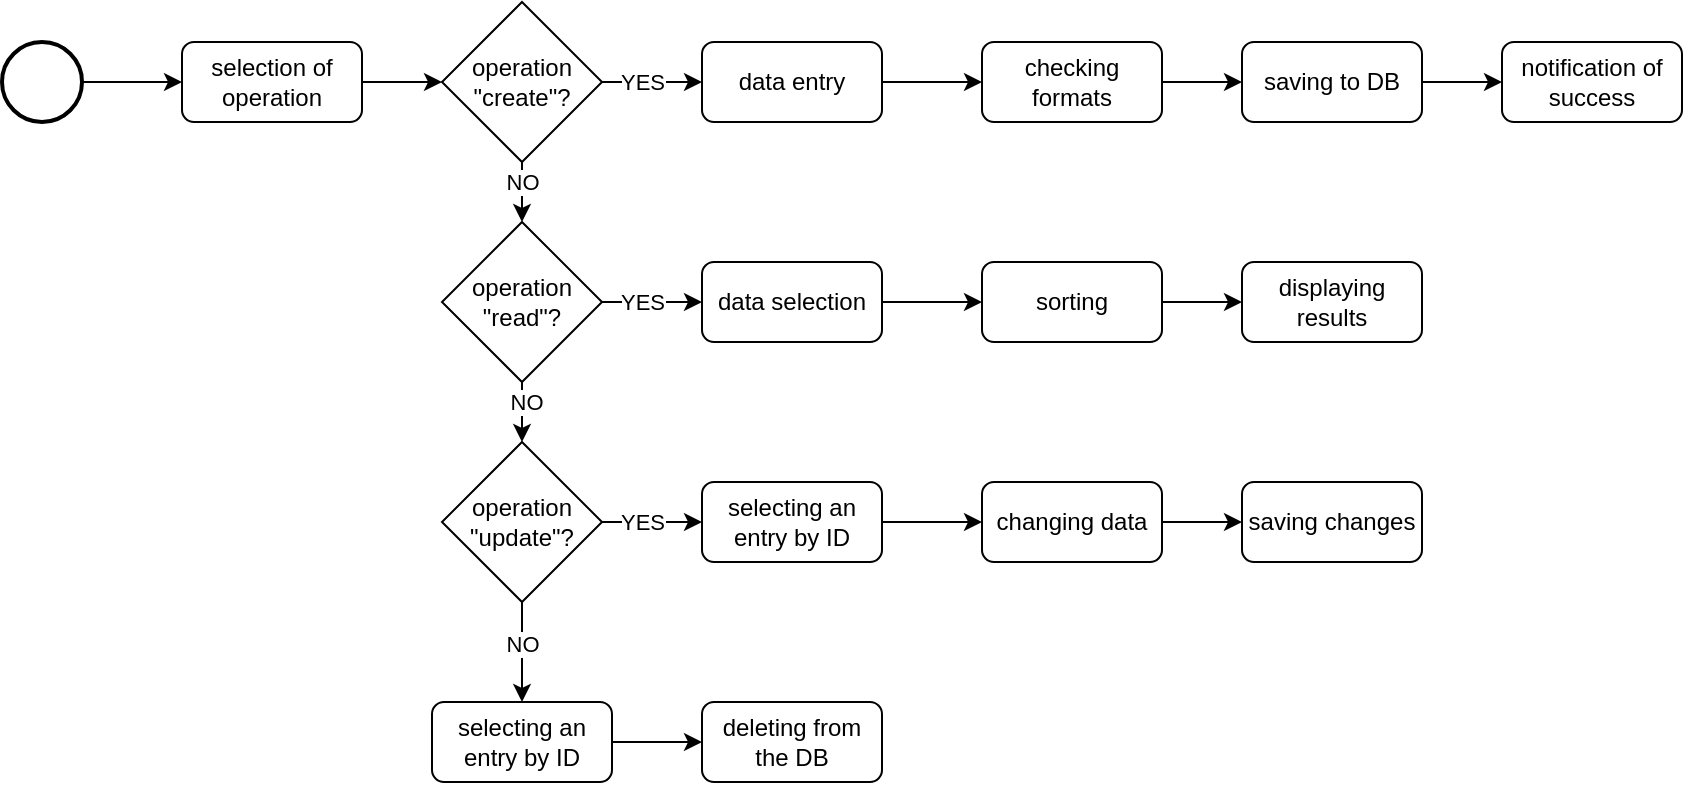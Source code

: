 <mxfile version="27.0.9">
  <diagram name="Страница — 1" id="DzlrcZ1lR0qxh5Cl1SO4">
    <mxGraphModel dx="1385" dy="788" grid="1" gridSize="10" guides="1" tooltips="1" connect="1" arrows="1" fold="1" page="1" pageScale="1" pageWidth="827" pageHeight="1169" math="0" shadow="0">
      <root>
        <mxCell id="0" />
        <mxCell id="1" parent="0" />
        <mxCell id="Xxk5vgdMW-sVLQJt6k9r-4" style="edgeStyle=orthogonalEdgeStyle;rounded=0;orthogonalLoop=1;jettySize=auto;html=1;" edge="1" parent="1" source="Xxk5vgdMW-sVLQJt6k9r-2" target="Xxk5vgdMW-sVLQJt6k9r-3">
          <mxGeometry relative="1" as="geometry" />
        </mxCell>
        <mxCell id="Xxk5vgdMW-sVLQJt6k9r-2" value="" style="strokeWidth=2;html=1;shape=mxgraph.flowchart.start_2;whiteSpace=wrap;" vertex="1" parent="1">
          <mxGeometry x="40" y="100" width="40" height="40" as="geometry" />
        </mxCell>
        <mxCell id="Xxk5vgdMW-sVLQJt6k9r-10" style="edgeStyle=orthogonalEdgeStyle;rounded=0;orthogonalLoop=1;jettySize=auto;html=1;" edge="1" parent="1" source="Xxk5vgdMW-sVLQJt6k9r-3" target="Xxk5vgdMW-sVLQJt6k9r-5">
          <mxGeometry relative="1" as="geometry" />
        </mxCell>
        <mxCell id="Xxk5vgdMW-sVLQJt6k9r-3" value="selection of operation" style="rounded=1;whiteSpace=wrap;html=1;" vertex="1" parent="1">
          <mxGeometry x="130" y="100" width="90" height="40" as="geometry" />
        </mxCell>
        <mxCell id="Xxk5vgdMW-sVLQJt6k9r-11" style="edgeStyle=orthogonalEdgeStyle;rounded=0;orthogonalLoop=1;jettySize=auto;html=1;" edge="1" parent="1" source="Xxk5vgdMW-sVLQJt6k9r-5" target="Xxk5vgdMW-sVLQJt6k9r-6">
          <mxGeometry relative="1" as="geometry" />
        </mxCell>
        <mxCell id="Xxk5vgdMW-sVLQJt6k9r-15" value="YES" style="edgeLabel;html=1;align=center;verticalAlign=middle;resizable=0;points=[];" vertex="1" connectable="0" parent="Xxk5vgdMW-sVLQJt6k9r-11">
          <mxGeometry x="0.08" y="-3" relative="1" as="geometry">
            <mxPoint x="-7" y="-3" as="offset" />
          </mxGeometry>
        </mxCell>
        <mxCell id="Xxk5vgdMW-sVLQJt6k9r-19" style="edgeStyle=orthogonalEdgeStyle;rounded=0;orthogonalLoop=1;jettySize=auto;html=1;" edge="1" parent="1" source="Xxk5vgdMW-sVLQJt6k9r-5" target="Xxk5vgdMW-sVLQJt6k9r-16">
          <mxGeometry relative="1" as="geometry" />
        </mxCell>
        <mxCell id="Xxk5vgdMW-sVLQJt6k9r-20" value="NO" style="edgeLabel;html=1;align=center;verticalAlign=middle;resizable=0;points=[];" vertex="1" connectable="0" parent="Xxk5vgdMW-sVLQJt6k9r-19">
          <mxGeometry x="-0.68" y="6" relative="1" as="geometry">
            <mxPoint x="-6" y="2" as="offset" />
          </mxGeometry>
        </mxCell>
        <mxCell id="Xxk5vgdMW-sVLQJt6k9r-5" value="operation &quot;create&quot;?" style="rhombus;whiteSpace=wrap;html=1;" vertex="1" parent="1">
          <mxGeometry x="260" y="80" width="80" height="80" as="geometry" />
        </mxCell>
        <mxCell id="Xxk5vgdMW-sVLQJt6k9r-12" style="edgeStyle=orthogonalEdgeStyle;rounded=0;orthogonalLoop=1;jettySize=auto;html=1;entryX=0;entryY=0.5;entryDx=0;entryDy=0;" edge="1" parent="1" source="Xxk5vgdMW-sVLQJt6k9r-6" target="Xxk5vgdMW-sVLQJt6k9r-7">
          <mxGeometry relative="1" as="geometry" />
        </mxCell>
        <mxCell id="Xxk5vgdMW-sVLQJt6k9r-6" value="data entry" style="rounded=1;whiteSpace=wrap;html=1;" vertex="1" parent="1">
          <mxGeometry x="390" y="100" width="90" height="40" as="geometry" />
        </mxCell>
        <mxCell id="Xxk5vgdMW-sVLQJt6k9r-13" style="edgeStyle=orthogonalEdgeStyle;rounded=0;orthogonalLoop=1;jettySize=auto;html=1;entryX=0;entryY=0.5;entryDx=0;entryDy=0;" edge="1" parent="1" source="Xxk5vgdMW-sVLQJt6k9r-7" target="Xxk5vgdMW-sVLQJt6k9r-8">
          <mxGeometry relative="1" as="geometry" />
        </mxCell>
        <mxCell id="Xxk5vgdMW-sVLQJt6k9r-7" value="checking formats" style="rounded=1;whiteSpace=wrap;html=1;" vertex="1" parent="1">
          <mxGeometry x="530" y="100" width="90" height="40" as="geometry" />
        </mxCell>
        <mxCell id="Xxk5vgdMW-sVLQJt6k9r-14" style="edgeStyle=orthogonalEdgeStyle;rounded=0;orthogonalLoop=1;jettySize=auto;html=1;" edge="1" parent="1" source="Xxk5vgdMW-sVLQJt6k9r-8" target="Xxk5vgdMW-sVLQJt6k9r-9">
          <mxGeometry relative="1" as="geometry" />
        </mxCell>
        <mxCell id="Xxk5vgdMW-sVLQJt6k9r-8" value="saving to DB" style="rounded=1;whiteSpace=wrap;html=1;" vertex="1" parent="1">
          <mxGeometry x="660" y="100" width="90" height="40" as="geometry" />
        </mxCell>
        <mxCell id="Xxk5vgdMW-sVLQJt6k9r-9" value="notification of success" style="rounded=1;whiteSpace=wrap;html=1;" vertex="1" parent="1">
          <mxGeometry x="790" y="100" width="90" height="40" as="geometry" />
        </mxCell>
        <mxCell id="Xxk5vgdMW-sVLQJt6k9r-21" value="" style="edgeStyle=orthogonalEdgeStyle;rounded=0;orthogonalLoop=1;jettySize=auto;html=1;" edge="1" parent="1" source="Xxk5vgdMW-sVLQJt6k9r-16" target="Xxk5vgdMW-sVLQJt6k9r-17">
          <mxGeometry relative="1" as="geometry" />
        </mxCell>
        <mxCell id="Xxk5vgdMW-sVLQJt6k9r-23" value="NO" style="edgeLabel;html=1;align=center;verticalAlign=middle;resizable=0;points=[];" vertex="1" connectable="0" parent="Xxk5vgdMW-sVLQJt6k9r-21">
          <mxGeometry x="0.2" y="2" relative="1" as="geometry">
            <mxPoint as="offset" />
          </mxGeometry>
        </mxCell>
        <mxCell id="Xxk5vgdMW-sVLQJt6k9r-28" style="edgeStyle=orthogonalEdgeStyle;rounded=0;orthogonalLoop=1;jettySize=auto;html=1;" edge="1" parent="1" source="Xxk5vgdMW-sVLQJt6k9r-16" target="Xxk5vgdMW-sVLQJt6k9r-25">
          <mxGeometry relative="1" as="geometry" />
        </mxCell>
        <mxCell id="Xxk5vgdMW-sVLQJt6k9r-31" value="YES" style="edgeLabel;html=1;align=center;verticalAlign=middle;resizable=0;points=[];" vertex="1" connectable="0" parent="Xxk5vgdMW-sVLQJt6k9r-28">
          <mxGeometry x="-0.56" y="1" relative="1" as="geometry">
            <mxPoint x="9" y="1" as="offset" />
          </mxGeometry>
        </mxCell>
        <mxCell id="Xxk5vgdMW-sVLQJt6k9r-16" value="operation &quot;read&quot;?" style="rhombus;whiteSpace=wrap;html=1;" vertex="1" parent="1">
          <mxGeometry x="260" y="190" width="80" height="80" as="geometry" />
        </mxCell>
        <mxCell id="Xxk5vgdMW-sVLQJt6k9r-35" style="edgeStyle=orthogonalEdgeStyle;rounded=0;orthogonalLoop=1;jettySize=auto;html=1;" edge="1" parent="1" source="Xxk5vgdMW-sVLQJt6k9r-17" target="Xxk5vgdMW-sVLQJt6k9r-32">
          <mxGeometry relative="1" as="geometry" />
        </mxCell>
        <mxCell id="Xxk5vgdMW-sVLQJt6k9r-38" value="YES" style="edgeLabel;html=1;align=center;verticalAlign=middle;resizable=0;points=[];" vertex="1" connectable="0" parent="Xxk5vgdMW-sVLQJt6k9r-35">
          <mxGeometry x="0.28" y="3" relative="1" as="geometry">
            <mxPoint x="-12" y="3" as="offset" />
          </mxGeometry>
        </mxCell>
        <mxCell id="Xxk5vgdMW-sVLQJt6k9r-40" style="edgeStyle=orthogonalEdgeStyle;rounded=0;orthogonalLoop=1;jettySize=auto;html=1;" edge="1" parent="1" source="Xxk5vgdMW-sVLQJt6k9r-17" target="Xxk5vgdMW-sVLQJt6k9r-39">
          <mxGeometry relative="1" as="geometry" />
        </mxCell>
        <mxCell id="Xxk5vgdMW-sVLQJt6k9r-41" value="NO" style="edgeLabel;html=1;align=center;verticalAlign=middle;resizable=0;points=[];" vertex="1" connectable="0" parent="Xxk5vgdMW-sVLQJt6k9r-40">
          <mxGeometry x="-0.16" y="3" relative="1" as="geometry">
            <mxPoint x="-3" as="offset" />
          </mxGeometry>
        </mxCell>
        <mxCell id="Xxk5vgdMW-sVLQJt6k9r-17" value="operation &quot;update&quot;?" style="rhombus;whiteSpace=wrap;html=1;" vertex="1" parent="1">
          <mxGeometry x="260" y="300" width="80" height="80" as="geometry" />
        </mxCell>
        <mxCell id="Xxk5vgdMW-sVLQJt6k9r-29" style="edgeStyle=orthogonalEdgeStyle;rounded=0;orthogonalLoop=1;jettySize=auto;html=1;" edge="1" parent="1" source="Xxk5vgdMW-sVLQJt6k9r-25" target="Xxk5vgdMW-sVLQJt6k9r-26">
          <mxGeometry relative="1" as="geometry" />
        </mxCell>
        <mxCell id="Xxk5vgdMW-sVLQJt6k9r-25" value="data selection" style="rounded=1;whiteSpace=wrap;html=1;" vertex="1" parent="1">
          <mxGeometry x="390" y="210" width="90" height="40" as="geometry" />
        </mxCell>
        <mxCell id="Xxk5vgdMW-sVLQJt6k9r-30" style="edgeStyle=orthogonalEdgeStyle;rounded=0;orthogonalLoop=1;jettySize=auto;html=1;" edge="1" parent="1" source="Xxk5vgdMW-sVLQJt6k9r-26" target="Xxk5vgdMW-sVLQJt6k9r-27">
          <mxGeometry relative="1" as="geometry" />
        </mxCell>
        <mxCell id="Xxk5vgdMW-sVLQJt6k9r-26" value="sorting" style="rounded=1;whiteSpace=wrap;html=1;" vertex="1" parent="1">
          <mxGeometry x="530" y="210" width="90" height="40" as="geometry" />
        </mxCell>
        <mxCell id="Xxk5vgdMW-sVLQJt6k9r-27" value="displaying results" style="rounded=1;whiteSpace=wrap;html=1;" vertex="1" parent="1">
          <mxGeometry x="660" y="210" width="90" height="40" as="geometry" />
        </mxCell>
        <mxCell id="Xxk5vgdMW-sVLQJt6k9r-36" style="edgeStyle=orthogonalEdgeStyle;rounded=0;orthogonalLoop=1;jettySize=auto;html=1;" edge="1" parent="1" source="Xxk5vgdMW-sVLQJt6k9r-32" target="Xxk5vgdMW-sVLQJt6k9r-33">
          <mxGeometry relative="1" as="geometry" />
        </mxCell>
        <mxCell id="Xxk5vgdMW-sVLQJt6k9r-32" value="selecting an entry by ID" style="rounded=1;whiteSpace=wrap;html=1;" vertex="1" parent="1">
          <mxGeometry x="390" y="320" width="90" height="40" as="geometry" />
        </mxCell>
        <mxCell id="Xxk5vgdMW-sVLQJt6k9r-37" style="edgeStyle=orthogonalEdgeStyle;rounded=0;orthogonalLoop=1;jettySize=auto;html=1;" edge="1" parent="1" source="Xxk5vgdMW-sVLQJt6k9r-33" target="Xxk5vgdMW-sVLQJt6k9r-34">
          <mxGeometry relative="1" as="geometry" />
        </mxCell>
        <mxCell id="Xxk5vgdMW-sVLQJt6k9r-33" value="changing data" style="rounded=1;whiteSpace=wrap;html=1;" vertex="1" parent="1">
          <mxGeometry x="530" y="320" width="90" height="40" as="geometry" />
        </mxCell>
        <mxCell id="Xxk5vgdMW-sVLQJt6k9r-34" value="saving changes" style="rounded=1;whiteSpace=wrap;html=1;" vertex="1" parent="1">
          <mxGeometry x="660" y="320" width="90" height="40" as="geometry" />
        </mxCell>
        <mxCell id="Xxk5vgdMW-sVLQJt6k9r-43" style="edgeStyle=orthogonalEdgeStyle;rounded=0;orthogonalLoop=1;jettySize=auto;html=1;" edge="1" parent="1" source="Xxk5vgdMW-sVLQJt6k9r-39" target="Xxk5vgdMW-sVLQJt6k9r-42">
          <mxGeometry relative="1" as="geometry" />
        </mxCell>
        <mxCell id="Xxk5vgdMW-sVLQJt6k9r-39" value="selecting an entry by ID" style="rounded=1;whiteSpace=wrap;html=1;" vertex="1" parent="1">
          <mxGeometry x="255" y="430" width="90" height="40" as="geometry" />
        </mxCell>
        <mxCell id="Xxk5vgdMW-sVLQJt6k9r-42" value="deleting from the DB" style="rounded=1;whiteSpace=wrap;html=1;" vertex="1" parent="1">
          <mxGeometry x="390" y="430" width="90" height="40" as="geometry" />
        </mxCell>
      </root>
    </mxGraphModel>
  </diagram>
</mxfile>
